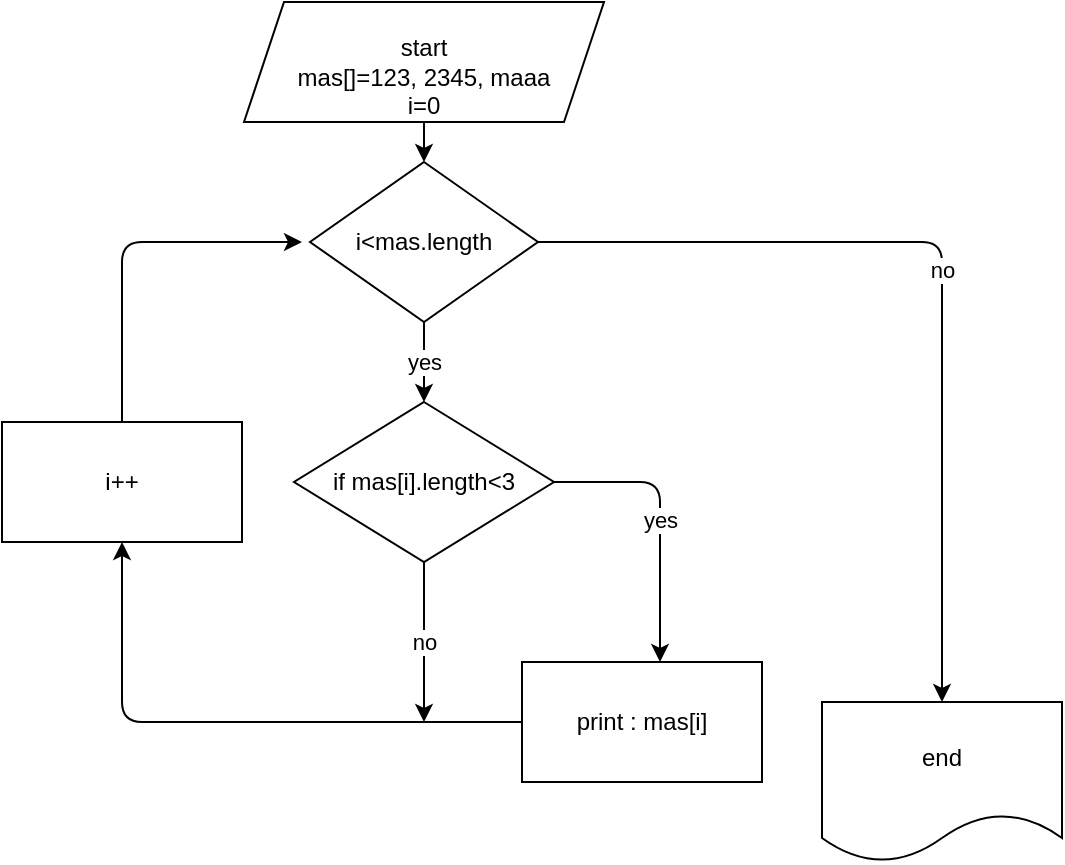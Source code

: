 <mxfile>
    <diagram id="UqI1aOMn1i0aJEPZ66Lp" name="Страница 1">
        <mxGraphModel dx="485" dy="401" grid="1" gridSize="10" guides="1" tooltips="1" connect="1" arrows="1" fold="1" page="1" pageScale="1" pageWidth="827" pageHeight="1169" math="0" shadow="0">
            <root>
                <mxCell id="0"/>
                <mxCell id="1" parent="0"/>
                <mxCell id="12" style="edgeStyle=none;html=1;exitX=0.5;exitY=1;exitDx=0;exitDy=0;entryX=0.5;entryY=0;entryDx=0;entryDy=0;" edge="1" parent="1" source="2" target="10">
                    <mxGeometry relative="1" as="geometry"/>
                </mxCell>
                <mxCell id="2" value="&lt;br&gt;start&lt;br&gt;mas[]=123, 2345, maaa&lt;br&gt;i=0" style="shape=parallelogram;perimeter=parallelogramPerimeter;whiteSpace=wrap;html=1;fixedSize=1;" vertex="1" parent="1">
                    <mxGeometry x="141" width="180" height="60" as="geometry"/>
                </mxCell>
                <mxCell id="21" value="yes" style="edgeStyle=none;html=1;entryX=0.575;entryY=0;entryDx=0;entryDy=0;entryPerimeter=0;" edge="1" parent="1" source="3" target="20">
                    <mxGeometry relative="1" as="geometry">
                        <Array as="points">
                            <mxPoint x="349" y="240"/>
                        </Array>
                    </mxGeometry>
                </mxCell>
                <mxCell id="23" value="no" style="edgeStyle=none;html=1;" edge="1" parent="1" source="3">
                    <mxGeometry relative="1" as="geometry">
                        <mxPoint x="231" y="360" as="targetPoint"/>
                    </mxGeometry>
                </mxCell>
                <mxCell id="3" value="if mas[i].length&amp;lt;3" style="rhombus;whiteSpace=wrap;html=1;" vertex="1" parent="1">
                    <mxGeometry x="166" y="200" width="130" height="80" as="geometry"/>
                </mxCell>
                <mxCell id="13" value="yes" style="edgeStyle=none;html=1;entryX=0.5;entryY=0;entryDx=0;entryDy=0;" edge="1" parent="1" source="10" target="3">
                    <mxGeometry relative="1" as="geometry"/>
                </mxCell>
                <mxCell id="19" value="no" style="edgeStyle=none;html=1;" edge="1" parent="1" source="10" target="14">
                    <mxGeometry relative="1" as="geometry">
                        <Array as="points">
                            <mxPoint x="490" y="120"/>
                        </Array>
                    </mxGeometry>
                </mxCell>
                <mxCell id="10" value="i&amp;lt;mas.length" style="rhombus;whiteSpace=wrap;html=1;" vertex="1" parent="1">
                    <mxGeometry x="174" y="80" width="114" height="80" as="geometry"/>
                </mxCell>
                <mxCell id="14" value="end" style="shape=document;whiteSpace=wrap;html=1;boundedLbl=1;" vertex="1" parent="1">
                    <mxGeometry x="430" y="350" width="120" height="80" as="geometry"/>
                </mxCell>
                <mxCell id="18" style="edgeStyle=none;html=1;" edge="1" parent="1" source="17">
                    <mxGeometry relative="1" as="geometry">
                        <mxPoint x="170" y="120" as="targetPoint"/>
                        <Array as="points">
                            <mxPoint x="80" y="120"/>
                        </Array>
                    </mxGeometry>
                </mxCell>
                <mxCell id="17" value="i++" style="rounded=0;whiteSpace=wrap;html=1;" vertex="1" parent="1">
                    <mxGeometry x="20" y="210" width="120" height="60" as="geometry"/>
                </mxCell>
                <mxCell id="22" style="edgeStyle=none;html=1;entryX=0.5;entryY=1;entryDx=0;entryDy=0;" edge="1" parent="1" source="20" target="17">
                    <mxGeometry relative="1" as="geometry">
                        <Array as="points">
                            <mxPoint x="80" y="360"/>
                        </Array>
                    </mxGeometry>
                </mxCell>
                <mxCell id="20" value="print : mas[i]" style="rounded=0;whiteSpace=wrap;html=1;" vertex="1" parent="1">
                    <mxGeometry x="280" y="330" width="120" height="60" as="geometry"/>
                </mxCell>
            </root>
        </mxGraphModel>
    </diagram>
</mxfile>